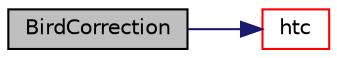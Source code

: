 digraph "BirdCorrection"
{
  bgcolor="transparent";
  edge [fontname="Helvetica",fontsize="10",labelfontname="Helvetica",labelfontsize="10"];
  node [fontname="Helvetica",fontsize="10",shape=record];
  rankdir="LR";
  Node1 [label="BirdCorrection",height=0.2,width=0.4,color="black", fillcolor="grey75", style="filled", fontcolor="black"];
  Node1 -> Node2 [color="midnightblue",fontsize="10",style="solid",fontname="Helvetica"];
  Node2 [label="htc",height=0.2,width=0.4,color="red",URL="$a01006.html#aec86c0041ab24c85a1b31698e2a5a91a",tooltip="Return heat transfer coefficient. "];
}
